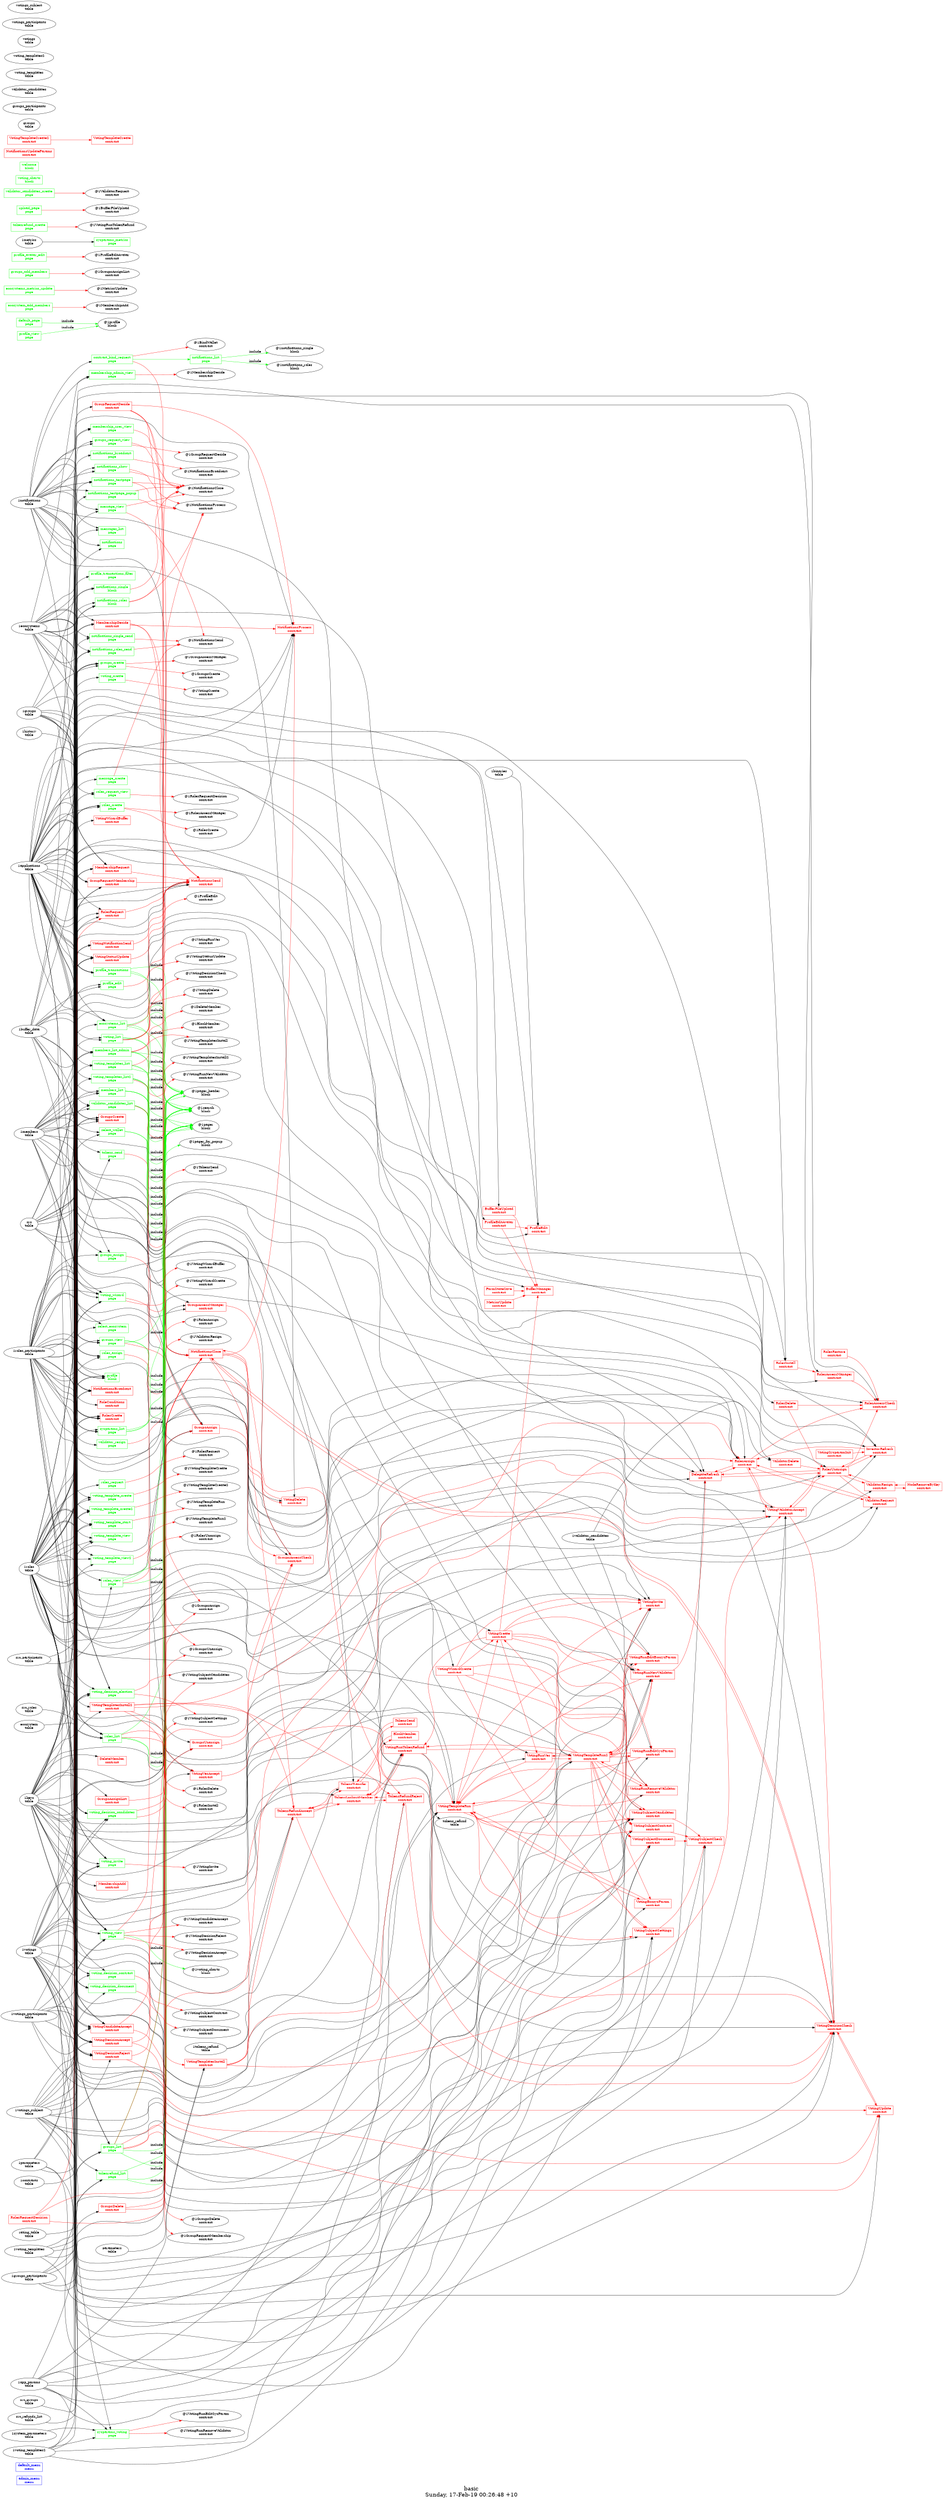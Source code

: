 digraph G {
fontsize="24";
label="basic\nSunday, 17-Feb-19 00:26:48 +10";
nojustify=true;
ordering=out;
rankdir=LR;
size="30";
"admin_menu\nmenu" [color=blue, fontcolor=blue, group=menus, shape=record];
"default_menu\nmenu" [color=blue, fontcolor=blue, group=menus, shape=record];
"contract_bind_request\npage" -> "NotificationsClose\ncontract"  [ color=red ]
"contract_bind_request\npage" -> "@1BindWallet\ncontract"  [ color=red ]
"1notifications\ntable" -> "contract_bind_request\npage"
"contract_bind_request\npage" -> "notifications_list\npage"  [ color=green ]
"contract_bind_request\npage" [color=green, fontcolor=green, group=pages, shape=record];
"default_page\npage" -> "@1profile\nblock"  [ color=green, label=include ]
"default_page\npage" [color=green, fontcolor=green, group=pages, shape=record];
"ecosystem_add_members\npage" -> "@1MembershipAdd\ncontract"  [ color=red ]
"ecosystem_add_members\npage" [color=green, fontcolor=green, group=pages, shape=record];
"ecosystems_list\npage" -> "@1VotingRunVes\ncontract"  [ color=red ]
"1buffer_data\ntable" -> "ecosystems_list\npage"
"1applications\ntable" -> "ecosystems_list\npage"
"src\ntable" -> "ecosystems_list\npage"
"ecosystems_list\npage" -> "@1pager_header\nblock"  [ color=green, label=include ]
"ecosystems_list\npage" -> "@1search\nblock"  [ color=green, label=include ]
"ecosystems_list\npage" -> "@1pager\nblock"  [ color=green, label=include ]
"ecosystems_list\npage" [color=green, fontcolor=green, group=pages, shape=record];
"ecosystems_metrics_update\npage" -> "@1MetricsUpdate\ncontract"  [ color=red ]
"ecosystems_metrics_update\npage" [color=green, fontcolor=green, group=pages, shape=record];
"groups_add_members\npage" -> "@1GroupsAssignList\ncontract"  [ color=red ]
"groups_add_members\npage" [color=green, fontcolor=green, group=pages, shape=record];
"groups_assign\npage" -> "@1GroupsAssign\ncontract"  [ color=red ]
"1applications\ntable" -> "groups_assign\npage"
"1groups\ntable" -> "groups_assign\npage"
"1roles_participants\ntable" -> "groups_assign\npage"
"groups_assign\npage" [color=green, fontcolor=green, group=pages, shape=record];
"groups_create\npage" -> "@1GroupAccessManager\ncontract"  [ color=red ]
"groups_create\npage" -> "@1GroupsCreate\ncontract"  [ color=red ]
"1applications\ntable" -> "groups_create\npage"
"1roles\ntable" -> "groups_create\npage"
"1buffer_data\ntable" -> "groups_create\npage"
"1groups\ntable" -> "groups_create\npage"
"groups_create\npage" [color=green, fontcolor=green, group=pages, shape=record];
"groups_list\npage" -> "@1GroupsDelete\ncontract"  [ color=red ]
"groups_list\npage" -> "@1GroupsAssign\ncontract"  [ color=red ]
"groups_list\npage" -> "@1GroupsUnassign\ncontract"  [ color=red ]
"groups_list\npage" -> "@1GroupRequestMembership\ncontract"  [ color=red ]
"1applications\ntable" -> "groups_list\npage"
"src_groups\ntable" -> "groups_list\npage"
"1roles\ntable" -> "groups_list\npage"
"1groups_participants\ntable" -> "groups_list\npage"
"groups_list\npage" -> "@1pager_header\nblock"  [ color=green, label=include ]
"groups_list\npage" -> "@1search\nblock"  [ color=green, label=include ]
"groups_list\npage" -> "@1pager\nblock"  [ color=green, label=include ]
"groups_list\npage" [color=green, fontcolor=green, group=pages, shape=record];
"groups_request_view\npage" -> "@1NotificationsClose\ncontract"  [ color=red ]
"groups_request_view\npage" -> "@1GroupRequestDecide\ncontract"  [ color=red ]
"1notifications\ntable" -> "groups_request_view\npage"
"1groups\ntable" -> "groups_request_view\npage"
"groups_request_view\npage" [color=green, fontcolor=green, group=pages, shape=record];
"groups_view\npage" -> "@1GroupsUnassign\ncontract"  [ color=red ]
"1groups\ntable" -> "groups_view\npage"
"1roles_participants\ntable" -> "groups_view\npage"
"src_participants\ntable" -> "groups_view\npage"
"groups_view\npage" -> "@1pager_header\nblock"  [ color=green, label=include ]
"groups_view\npage" -> "@1search\nblock"  [ color=green, label=include ]
"groups_view\npage" -> "@1pager\nblock"  [ color=green, label=include ]
"groups_view\npage" [color=green, fontcolor=green, group=pages, shape=record];
"1ecosystems\ntable" -> "members_list\npage"
"src\ntable" -> "members_list\npage"
"1members\ntable" -> "members_list\npage"
"members_list\npage" -> "@1pager_header\nblock"  [ color=green, label=include ]
"members_list\npage" -> "@1search\nblock"  [ color=green, label=include ]
"members_list\npage" -> "@1pager\nblock"  [ color=green, label=include ]
"members_list\npage" [color=green, fontcolor=green, group=pages, shape=record];
"members_list_admin\npage" -> "@1DeleteMember\ncontract"  [ color=red ]
"members_list_admin\npage" -> "@1BlockMember\ncontract"  [ color=red ]
"1ecosystems\ntable" -> "members_list_admin\npage"
"src\ntable" -> "members_list_admin\npage"
"1members\ntable" -> "members_list_admin\npage"
"members_list_admin\npage" -> "@1pager_header\nblock"  [ color=green, label=include ]
"members_list_admin\npage" -> "@1search\nblock"  [ color=green, label=include ]
"members_list_admin\npage" -> "@1pager\nblock"  [ color=green, label=include ]
"members_list_admin\npage" [color=green, fontcolor=green, group=pages, shape=record];
"membership_admin_view\npage" -> "@1MembershipDecide\ncontract"  [ color=red ]
"1notifications\ntable" -> "membership_admin_view\npage"
"1ecosystems\ntable" -> "membership_admin_view\npage"
"membership_admin_view\npage" [color=green, fontcolor=green, group=pages, shape=record];
"membership_user_view\npage" -> "@1NotificationsClose\ncontract"  [ color=red ]
"1notifications\ntable" -> "membership_user_view\npage"
"1ecosystems\ntable" -> "membership_user_view\npage"
"membership_user_view\npage" [color=green, fontcolor=green, group=pages, shape=record];
"message_create\npage" -> "@1NotificationsSend\ncontract"  [ color=red ]
"1roles\ntable" -> "message_create\npage"
"message_create\npage" [color=green, fontcolor=green, group=pages, shape=record];
"message_view\npage" -> "@1NotificationsClose\ncontract"  [ color=red ]
"message_view\npage" -> "@1NotificationsSend\ncontract"  [ color=red ]
"1notifications\ntable" -> "message_view\npage"
"1members\ntable" -> "message_view\npage"
"message_view\npage" [color=green, fontcolor=green, group=pages, shape=record];
"1notifications\ntable" -> "messages_list\npage"
"1members\ntable" -> "messages_list\npage"
"messages_list\npage" [color=green, fontcolor=green, group=pages, shape=record];
"1notifications\ntable" -> "notifications\npage"
"1roles\ntable" -> "notifications\npage"
"notifications\npage" [color=green, fontcolor=green, group=pages, shape=record];
"notifications_broadcast\npage" -> "@1NotificationsBroadcast\ncontract"  [ color=red ]
"1ecosystems\ntable" -> "notifications_broadcast\npage"
"notifications_broadcast\npage" [color=green, fontcolor=green, group=pages, shape=record];
"notifications_list\npage" -> "@1notifications_single\nblock"  [ color=green, label=include ]
"notifications_list\npage" -> "@1notifications_roles\nblock"  [ color=green, label=include ]
"notifications_list\npage" [color=green, fontcolor=green, group=pages, shape=record];
"notifications_roles_send\npage" -> "@1NotificationsSend\ncontract"  [ color=red ]
"1applications\ntable" -> "notifications_roles_send\npage"
"1ecosystems\ntable" -> "notifications_roles_send\npage"
"1roles\ntable" -> "notifications_roles_send\npage"
"notifications_roles_send\npage" [color=green, fontcolor=green, group=pages, shape=record];
"notifications_show\npage" -> "@1NotificationsClose\ncontract"  [ color=red ]
"notifications_show\npage" -> "@1NotificationsProcess\ncontract"  [ color=red ]
"1applications\ntable" -> "notifications_show\npage"
"1notifications\ntable" -> "notifications_show\npage"
"notifications_show\npage" [color=green, fontcolor=green, group=pages, shape=record];
"notifications_single_send\npage" -> "@1NotificationsSend\ncontract"  [ color=red ]
"1applications\ntable" -> "notifications_single_send\npage"
"1ecosystems\ntable" -> "notifications_single_send\npage"
"notifications_single_send\npage" [color=green, fontcolor=green, group=pages, shape=record];
"notifications_testpage\npage" -> "@1NotificationsClose\ncontract"  [ color=red ]
"notifications_testpage\npage" -> "@1NotificationsProcess\ncontract"  [ color=red ]
"1applications\ntable" -> "notifications_testpage\npage"
"1notifications\ntable" -> "notifications_testpage\npage"
"notifications_testpage\npage" [color=green, fontcolor=green, group=pages, shape=record];
"notifications_testpage_popup\npage" -> "@1NotificationsClose\ncontract"  [ color=red ]
"notifications_testpage_popup\npage" -> "@1NotificationsProcess\ncontract"  [ color=red ]
"1applications\ntable" -> "notifications_testpage_popup\npage"
"1notifications\ntable" -> "notifications_testpage_popup\npage"
"notifications_testpage_popup\npage" [color=green, fontcolor=green, group=pages, shape=record];
"profile_avatar_edit\npage" -> "@1ProfileEditAvatar\ncontract"  [ color=red ]
"profile_avatar_edit\npage" [color=green, fontcolor=green, group=pages, shape=record];
"profile_edit\npage" -> "@1ProfileEdit\ncontract"  [ color=red ]
"1members\ntable" -> "profile_edit\npage"
"1buffer_data\ntable" -> "profile_edit\npage"
"profile_edit\npage" [color=green, fontcolor=green, group=pages, shape=record];
"1ecosystems\ntable" -> "profile_transactions\npage"
"1applications\ntable" -> "profile_transactions\npage"
"1history\ntable" -> "profile_transactions\npage"
"profile_transactions\npage" -> "@1pager_header\nblock"  [ color=green, label=include ]
"profile_transactions\npage" -> "@1search\nblock"  [ color=green, label=include ]
"profile_transactions\npage" -> "@1pager\nblock"  [ color=green, label=include ]
"profile_transactions\npage" [color=green, fontcolor=green, group=pages, shape=record];
"1ecosystems\ntable" -> "profile_transactions_filter\npage"
"profile_transactions_filter\npage" [color=green, fontcolor=green, group=pages, shape=record];
"profile_view\npage" -> "@1profile\nblock"  [ color=green, label=include ]
"profile_view\npage" [color=green, fontcolor=green, group=pages, shape=record];
"roles_assign\npage" -> "@1RolesAssign\ncontract"  [ color=red ]
"1applications\ntable" -> "roles_assign\npage"
"1roles\ntable" -> "roles_assign\npage"
"1roles_participants\ntable" -> "roles_assign\npage"
"roles_assign\npage" [color=green, fontcolor=green, group=pages, shape=record];
"roles_create\npage" -> "@1RolesAccessManager\ncontract"  [ color=red ]
"roles_create\npage" -> "@1RolesCreate\ncontract"  [ color=red ]
"1applications\ntable" -> "roles_create\npage"
"1roles\ntable" -> "roles_create\npage"
"1buffer_data\ntable" -> "roles_create\npage"
"roles_create\npage" [color=green, fontcolor=green, group=pages, shape=record];
"roles_list\npage" -> "@1RolesDelete\ncontract"  [ color=red ]
"roles_list\npage" -> "@1RolesInstall\ncontract"  [ color=red ]
"ecosystem\ntable" -> "roles_list\npage"
"src_roles\ntable" -> "roles_list\npage"
"1applications\ntable" -> "roles_list\npage"
"1roles\ntable" -> "roles_list\npage"
"roles_list\npage" -> "@1pager_header\nblock"  [ color=green, label=include ]
"roles_list\npage" -> "@1search\nblock"  [ color=green, label=include ]
"roles_list\npage" -> "@1pager\nblock"  [ color=green, label=include ]
"roles_list\npage" [color=green, fontcolor=green, group=pages, shape=record];
"roles_request\npage" -> "@1RolesRequest\ncontract"  [ color=red ]
"1roles\ntable" -> "roles_request\npage"
"roles_request\npage" [color=green, fontcolor=green, group=pages, shape=record];
"roles_request_view\npage" -> "@1RolesRequestDecision\ncontract"  [ color=red ]
"1notifications\ntable" -> "roles_request_view\npage"
"1roles\ntable" -> "roles_request_view\npage"
"roles_request_view\npage" [color=green, fontcolor=green, group=pages, shape=record];
"roles_view\npage" -> "@1RolesUnassign\ncontract"  [ color=red ]
"1roles\ntable" -> "roles_view\npage"
"src_participants\ntable" -> "roles_view\npage"
"roles_view\npage" -> "@1pager_header\nblock"  [ color=green, label=include ]
"roles_view\npage" -> "@1search\nblock"  [ color=green, label=include ]
"roles_view\npage" -> "@1pager\nblock"  [ color=green, label=include ]
"roles_view\npage" [color=green, fontcolor=green, group=pages, shape=record];
"1ecosystems\ntable" -> "select_ecosystem\npage"
"1parameters\ntable" -> "select_ecosystem\npage"
"select_ecosystem\npage" [color=green, fontcolor=green, group=pages, shape=record];
"src\ntable" -> "select_wallet\npage"
"1members\ntable" -> "select_wallet\npage"
"select_wallet\npage" -> "@1pager_header\nblock"  [ color=green, label=include ]
"select_wallet\npage" -> "@1pager_for_popup\nblock"  [ color=green, label=include ]
"select_wallet\npage" [color=green, fontcolor=green, group=pages, shape=record];
"1roles_participants\ntable" -> "sysparams_list\npage"
"src\ntable" -> "sysparams_list\npage"
"1contracts\ntable" -> "sysparams_list\npage"
"sysparams_list\npage" -> "@1pager_header\nblock"  [ color=green, label=include ]
"sysparams_list\npage" -> "@1search\nblock"  [ color=green, label=include ]
"sysparams_list\npage" -> "@1pager\nblock"  [ color=green, label=include ]
"sysparams_list\npage" [color=green, fontcolor=green, group=pages, shape=record];
"1metrics\ntable" -> "sysparams_metrics\npage"
"sysparams_metrics\npage" [color=green, fontcolor=green, group=pages, shape=record];
"sysparams_voting\npage" -> "@1VotingRunEditSysParam\ncontract"  [ color=red ]
"sysparams_voting\npage" -> "@1VotingRunRemoveValidator\ncontract"  [ color=red ]
"1applications\ntable" -> "sysparams_voting\npage"
"1app_params\ntable" -> "sysparams_voting\npage"
"1voting_templates2\ntable" -> "sysparams_voting\npage"
"1system_parameters\ntable" -> "sysparams_voting\npage"
"sysparams_voting\npage" [color=green, fontcolor=green, group=pages, shape=record];
"tokenrefund_create\npage" -> "@1VotingRunTokenRefund\ncontract"  [ color=red ]
"tokenrefund_create\npage" [color=green, fontcolor=green, group=pages, shape=record];
"1applications\ntable" -> "tokenrefund_list\npage"
"1voting_templates2\ntable" -> "tokenrefund_list\npage"
"src_refunds_list\ntable" -> "tokenrefund_list\npage"
"tokenrefund_list\npage" -> "@1pager_header\nblock"  [ color=green, label=include ]
"tokenrefund_list\npage" -> "@1search\nblock"  [ color=green, label=include ]
"tokenrefund_list\npage" -> "@1pager\nblock"  [ color=green, label=include ]
"tokenrefund_list\npage" [color=green, fontcolor=green, group=pages, shape=record];
"tokens_send\npage" -> "@1TokensSend\ncontract"  [ color=red ]
"1keys\ntable" -> "tokens_send\npage"
"1ecosystems\ntable" -> "tokens_send\npage"
"tokens_send\npage" [color=green, fontcolor=green, group=pages, shape=record];
"upload_page\npage" -> "@1BufferFileUpload\ncontract"  [ color=red ]
"upload_page\npage" [color=green, fontcolor=green, group=pages, shape=record];
"validator_candidates_create\npage" -> "@1ValidatorRequest\ncontract"  [ color=red ]
"validator_candidates_create\npage" [color=green, fontcolor=green, group=pages, shape=record];
"validator_candidates_list\npage" -> "@1VotingRunNewValidator\ncontract"  [ color=red ]
"1applications\ntable" -> "validator_candidates_list\npage"
"src\ntable" -> "validator_candidates_list\npage"
"1members\ntable" -> "validator_candidates_list\npage"
"validator_candidates_list\npage" -> "@1pager_header\nblock"  [ color=green, label=include ]
"validator_candidates_list\npage" -> "@1search\nblock"  [ color=green, label=include ]
"validator_candidates_list\npage" -> "@1pager\nblock"  [ color=green, label=include ]
"validator_candidates_list\npage" [color=green, fontcolor=green, group=pages, shape=record];
"validator_resign\npage" -> "@1ValidatorResign\ncontract"  [ color=red ]
"1roles_participants\ntable" -> "validator_resign\npage"
"validator_resign\npage" [color=green, fontcolor=green, group=pages, shape=record];
"voting_create\npage" -> "@1VotingCreate\ncontract"  [ color=red ]
"1applications\ntable" -> "voting_create\npage"
"voting_create\npage" [color=green, fontcolor=green, group=pages, shape=record];
"voting_decision_candidates\npage" -> "@1VotingSubjectCandidates\ncontract"  [ color=red ]
"voting_decision_candidates\npage" -> "@1VotingSubjectSettings\ncontract"  [ color=red ]
"1buffer_data\ntable" -> "voting_decision_candidates\npage"
"1votings\ntable" -> "voting_decision_candidates\npage"
"1votings_subject\ntable" -> "voting_decision_candidates\npage"
"1roles\ntable" -> "voting_decision_candidates\npage"
"voting_decision_candidates\npage" [color=green, fontcolor=green, group=pages, shape=record];
"voting_decision_contract\npage" -> "@1VotingSubjectContract\ncontract"  [ color=red ]
"1buffer_data\ntable" -> "voting_decision_contract\npage"
"1votings\ntable" -> "voting_decision_contract\npage"
"1votings_subject\ntable" -> "voting_decision_contract\npage"
"voting_decision_contract\npage" [color=green, fontcolor=green, group=pages, shape=record];
"voting_decision_document\npage" -> "@1VotingSubjectDocument\ncontract"  [ color=red ]
"1buffer_data\ntable" -> "voting_decision_document\npage"
"1votings\ntable" -> "voting_decision_document\npage"
"1votings_subject\ntable" -> "voting_decision_document\npage"
"voting_decision_document\npage" [color=green, fontcolor=green, group=pages, shape=record];
"voting_decision_election\npage" -> "@1VotingSubjectCandidates\ncontract"  [ color=red ]
"voting_decision_election\npage" -> "@1VotingSubjectSettings\ncontract"  [ color=red ]
"1buffer_data\ntable" -> "voting_decision_election\npage"
"1votings\ntable" -> "voting_decision_election\npage"
"1votings_subject\ntable" -> "voting_decision_election\npage"
"1keys\ntable" -> "voting_decision_election\npage"
"1members\ntable" -> "voting_decision_election\npage"
"1roles\ntable" -> "voting_decision_election\npage"
"voting_decision_election\npage" [color=green, fontcolor=green, group=pages, shape=record];
"voting_invite\npage" -> "@1VotingInvite\ncontract"  [ color=red ]
"1votings\ntable" -> "voting_invite\npage"
"1votings_participants\ntable" -> "voting_invite\npage"
"1roles\ntable" -> "voting_invite\npage"
"1keys\ntable" -> "voting_invite\npage"
"1members\ntable" -> "voting_invite\npage"
"voting_invite\npage" [color=green, fontcolor=green, group=pages, shape=record];
"voting_list\npage" -> "@1VotingStatusUpdate\ncontract"  [ color=red ]
"voting_list\npage" -> "@1VotingDecisionCheck\ncontract"  [ color=red ]
"voting_list\npage" -> "@1VotingDelete\ncontract"  [ color=red ]
"1applications\ntable" -> "voting_list\npage"
"src\ntable" -> "voting_list\npage"
"voting_list\npage" -> "@1pager_header\nblock"  [ color=green, label=include ]
"voting_list\npage" -> "@1search\nblock"  [ color=green, label=include ]
"voting_list\npage" -> "@1pager\nblock"  [ color=green, label=include ]
"voting_list\npage" [color=green, fontcolor=green, group=pages, shape=record];
"voting_template_create\npage" -> "@1VotingTemplateCreate\ncontract"  [ color=red ]
"1applications\ntable" -> "voting_template_create\npage"
"1voting_templates\ntable" -> "voting_template_create\npage"
"1roles\ntable" -> "voting_template_create\npage"
"voting_template_create\npage" [color=green, fontcolor=green, group=pages, shape=record];
"voting_template_create2\npage" -> "@1VotingTemplateCreate2\ncontract"  [ color=red ]
"1applications\ntable" -> "voting_template_create2\npage"
"1voting_templates\ntable" -> "voting_template_create2\npage"
"1roles\ntable" -> "voting_template_create2\npage"
"voting_template_create2\npage" [color=green, fontcolor=green, group=pages, shape=record];
"voting_template_start\npage" -> "@1VotingTemplateRun\ncontract"  [ color=red ]
"1applications\ntable" -> "voting_template_start\npage"
"1voting_templates\ntable" -> "voting_template_start\npage"
"1roles\ntable" -> "voting_template_start\npage"
"voting_template_start\npage" [color=green, fontcolor=green, group=pages, shape=record];
"1applications\ntable" -> "voting_template_view\npage"
"1voting_templates\ntable" -> "voting_template_view\npage"
"1roles\ntable" -> "voting_template_view\npage"
"voting_template_view\npage" [color=green, fontcolor=green, group=pages, shape=record];
"voting_template_view2\npage" -> "@1VotingTemplateRun2\ncontract"  [ color=red ]
"1applications\ntable" -> "voting_template_view2\npage"
"1voting_templates2\ntable" -> "voting_template_view2\npage"
"1roles\ntable" -> "voting_template_view2\npage"
"voting_template_view2\npage" [color=green, fontcolor=green, group=pages, shape=record];
"voting_templates_list\npage" -> "@1VotingTemplatesInstall\ncontract"  [ color=red ]
"1applications\ntable" -> "voting_templates_list\npage"
"src\ntable" -> "voting_templates_list\npage"
"voting_templates_list\npage" -> "@1pager_header\nblock"  [ color=green, label=include ]
"voting_templates_list\npage" -> "@1search\nblock"  [ color=green, label=include ]
"voting_templates_list\npage" -> "@1pager\nblock"  [ color=green, label=include ]
"voting_templates_list\npage" [color=green, fontcolor=green, group=pages, shape=record];
"voting_templates_list2\npage" -> "@1VotingTemplatesInstall2\ncontract"  [ color=red ]
"1applications\ntable" -> "voting_templates_list2\npage"
"src\ntable" -> "voting_templates_list2\npage"
"voting_templates_list2\npage" -> "@1pager_header\nblock"  [ color=green, label=include ]
"voting_templates_list2\npage" -> "@1search\nblock"  [ color=green, label=include ]
"voting_templates_list2\npage" -> "@1pager\nblock"  [ color=green, label=include ]
"voting_templates_list2\npage" [color=green, fontcolor=green, group=pages, shape=record];
"voting_view\npage" -> "@1NotificationsProcess\ncontract"  [ color=red ]
"voting_view\npage" -> "@1VotingCandidateAccept\ncontract"  [ color=red ]
"voting_view\npage" -> "@1VotingDecisionReject\ncontract"  [ color=red ]
"voting_view\npage" -> "@1VotingDecisionAccept\ncontract"  [ color=red ]
"1applications\ntable" -> "voting_view\npage"
"1notifications\ntable" -> "voting_view\npage"
"1votings\ntable" -> "voting_view\npage"
"1votings_participants\ntable" -> "voting_view\npage"
"1roles\ntable" -> "voting_view\npage"
"1votings_subject\ntable" -> "voting_view\npage"
"voting_view\npage" -> "@1voting_charts\nblock"  [ color=green, label=include ]
"voting_view\npage" [color=green, fontcolor=green, group=pages, shape=record];
"voting_wizard\npage" -> "@1VotingWizardBuffer\ncontract"  [ color=red ]
"voting_wizard\npage" -> "@1VotingWizardCreate\ncontract"  [ color=red ]
"1applications\ntable" -> "voting_wizard\npage"
"1buffer_data\ntable" -> "voting_wizard\npage"
"1roles\ntable" -> "voting_wizard\npage"
"1members\ntable" -> "voting_wizard\npage"
"1keys\ntable" -> "voting_wizard\npage"
"1roles_participants\ntable" -> "voting_wizard\npage"
"voting_wizard\npage" [color=green, fontcolor=green, group=pages, shape=record];
"notifications_roles\nblock" -> "@1NotificationsProcess\ncontract"  [ color=red ]
"notifications_roles\nblock" -> "@1NotificationsClose\ncontract"  [ color=red ]
"1roles\ntable" -> "notifications_roles\nblock"
"1ecosystems\ntable" -> "notifications_roles\nblock"
"src\ntable" -> "notifications_roles\nblock"
"notifications_roles\nblock" [color=green, fontcolor=green, group=blocks, shape=record];
"notifications_single\nblock" -> "@1NotificationsClose\ncontract"  [ color=red ]
"1ecosystems\ntable" -> "notifications_single\nblock"
"src\ntable" -> "notifications_single\nblock"
"notifications_single\nblock" [color=green, fontcolor=green, group=blocks, shape=record];
"1members\ntable" -> "profile\nblock"
"1roles\ntable" -> "profile\nblock"
"1keys\ntable" -> "profile\nblock"
"1ecosystems\ntable" -> "profile\nblock"
"1roles_participants\ntable" -> "profile\nblock"
"profile\nblock" [color=green, fontcolor=green, group=blocks, shape=record];
"voting_charts\nblock" [color=green, fontcolor=green, group=blocks, shape=record];
"welcome\nblock" [color=green, fontcolor=green, group=blocks, shape=record];
"BlockMember\ncontract" -> "TokensLockoutMember\ncontract"  [ color=red ]
"BlockMember\ncontract" [color=red, fontcolor=red, group=contracts, shape=record];
"BufferFileUpload\ncontract" -> "BufferManager\ncontract"  [ color=red ]
"1applications\ntable" -> "BufferFileUpload\ncontract"
"BufferFileUpload\ncontract" [color=red, fontcolor=red, group=contracts, shape=record];
"1buffer_data\ntable" -> "BufferManager\ncontract"
"BufferManager\ncontract" [color=red, fontcolor=red, group=contracts, shape=record];
"DelegateRefresh\ncontract" -> "RolesAssign\ncontract"  [ color=red ]
"DelegateRefresh\ncontract" -> "RolesUnassign\ncontract"  [ color=red ]
"1roles\ntable" -> "DelegateRefresh\ncontract"
"1ecosystems\ntable" -> "DelegateRefresh\ncontract"
"1parameters\ntable" -> "DelegateRefresh\ncontract"
"1roles_participants\ntable" -> "DelegateRefresh\ncontract"
"1keys\ntable" -> "DelegateRefresh\ncontract"
"DelegateRefresh\ncontract" [color=red, fontcolor=red, group=contracts, shape=record];
"1keys\ntable" -> "DeleteMember\ncontract"
"DeleteMember\ncontract" [color=red, fontcolor=red, group=contracts, shape=record];
"FormStateSave\ncontract" -> "BufferManager\ncontract"  [ color=red ]
"FormStateSave\ncontract" [color=red, fontcolor=red, group=contracts, shape=record];
"GroupAccessManager\ncontract" -> "GroupsAccessCheck\ncontract"  [ color=red ]
"1groups\ntable" -> "GroupAccessManager\ncontract"
"1roles\ntable" -> "GroupAccessManager\ncontract"
"1buffer_data\ntable" -> "GroupAccessManager\ncontract"
"GroupAccessManager\ncontract" [color=red, fontcolor=red, group=contracts, shape=record];
"GroupRequestDecide\ncontract" -> "GroupsAssign\ncontract"  [ color=red ]
"GroupRequestDecide\ncontract" -> "NotificationsClose\ncontract"  [ color=red ]
"GroupRequestDecide\ncontract" -> "NotificationsProcess\ncontract"  [ color=red ]
"GroupRequestDecide\ncontract" -> "NotificationsSend\ncontract"  [ color=red ]
"1notifications\ntable" -> "GroupRequestDecide\ncontract"
"GroupRequestDecide\ncontract" [color=red, fontcolor=red, group=contracts, shape=record];
"GroupRequestMembership\ncontract" -> "NotificationsSend\ncontract"  [ color=red ]
"1groups\ntable" -> "GroupRequestMembership\ncontract"
"1keys\ntable" -> "GroupRequestMembership\ncontract"
"1groups_participants\ntable" -> "GroupRequestMembership\ncontract"
"1notifications\ntable" -> "GroupRequestMembership\ncontract"
"GroupRequestMembership\ncontract" [color=red, fontcolor=red, group=contracts, shape=record];
"1groups\ntable" -> "GroupsAccessCheck\ncontract"
"1roles_participants\ntable" -> "GroupsAccessCheck\ncontract"
"GroupsAccessCheck\ncontract" [color=red, fontcolor=red, group=contracts, shape=record];
"GroupsAssign\ncontract" -> "GroupsAccessCheck\ncontract"  [ color=red ]
"1members\ntable" -> "GroupsAssign\ncontract"
"1keys\ntable" -> "GroupsAssign\ncontract"
"1groups\ntable" -> "GroupsAssign\ncontract"
"1groups_participants\ntable" -> "GroupsAssign\ncontract"
"GroupsAssign\ncontract" [color=red, fontcolor=red, group=contracts, shape=record];
"GroupsAssignList\ncontract" -> "GroupsAssign\ncontract"  [ color=red ]
"1keys\ntable" -> "GroupsAssignList\ncontract"
"GroupsAssignList\ncontract" [color=red, fontcolor=red, group=contracts, shape=record];
"1members\ntable" -> "GroupsCreate\ncontract"
"1keys\ntable" -> "GroupsCreate\ncontract"
"1roles_participants\ntable" -> "GroupsCreate\ncontract"
"1groups\ntable" -> "GroupsCreate\ncontract"
"1buffer_data\ntable" -> "GroupsCreate\ncontract"
"GroupsCreate\ncontract" [color=red, fontcolor=red, group=contracts, shape=record];
"GroupsDelete\ncontract" -> "GroupsAccessCheck\ncontract"  [ color=red ]
"GroupsDelete\ncontract" -> "GroupsUnassign\ncontract"  [ color=red ]
"1groups_participants\ntable" -> "GroupsDelete\ncontract"
"GroupsDelete\ncontract" [color=red, fontcolor=red, group=contracts, shape=record];
"GroupsUnassign\ncontract" -> "GroupsAccessCheck\ncontract"  [ color=red ]
"1groups_participants\ntable" -> "GroupsUnassign\ncontract"
"1groups\ntable" -> "GroupsUnassign\ncontract"
"GroupsUnassign\ncontract" [color=red, fontcolor=red, group=contracts, shape=record];
"InvestorRefresh\ncontract" -> "RolesAssign\ncontract"  [ color=red ]
"InvestorRefresh\ncontract" -> "RolesUnassign\ncontract"  [ color=red ]
"1applications\ntable" -> "InvestorRefresh\ncontract"
"1roles\ntable" -> "InvestorRefresh\ncontract"
"1keys\ntable" -> "InvestorRefresh\ncontract"
"1roles_participants\ntable" -> "InvestorRefresh\ncontract"
"InvestorRefresh\ncontract" [color=red, fontcolor=red, group=contracts, shape=record];
"1keys\ntable" -> "MembershipAdd\ncontract"
"MembershipAdd\ncontract" [color=red, fontcolor=red, group=contracts, shape=record];
"MembershipDecide\ncontract" -> "NotificationsClose\ncontract"  [ color=red ]
"MembershipDecide\ncontract" -> "NotificationsProcess\ncontract"  [ color=red ]
"MembershipDecide\ncontract" -> "NotificationsSend\ncontract"  [ color=red ]
"1notifications\ntable" -> "MembershipDecide\ncontract"
"1keys\ntable" -> "MembershipDecide\ncontract"
"1ecosystems\ntable" -> "MembershipDecide\ncontract"
"MembershipDecide\ncontract" [color=red, fontcolor=red, group=contracts, shape=record];
"MembershipRequest\ncontract" -> "NotificationsSend\ncontract"  [ color=red ]
"1ecosystems\ntable" -> "MembershipRequest\ncontract"
"1keys\ntable" -> "MembershipRequest\ncontract"
"1parameters\ntable" -> "MembershipRequest\ncontract"
"1notifications\ntable" -> "MembershipRequest\ncontract"
"MembershipRequest\ncontract" [color=red, fontcolor=red, group=contracts, shape=record];
"MetricsUpdate\ncontract" -> "BufferManager\ncontract"  [ color=red ]
"MetricsUpdate\ncontract" [color=red, fontcolor=red, group=contracts, shape=record];
"NodeRemoveByKey\ncontract" -> "ValidatorResign\ncontract"  [ color=red ]
"NodeRemoveByKey\ncontract" [color=red, fontcolor=red, group=contracts, shape=record];
"1members\ntable" -> "NotificationsBroadcast\ncontract"
"1keys\ntable" -> "NotificationsBroadcast\ncontract"
"1ecosystems\ntable" -> "NotificationsBroadcast\ncontract"
"1parameters\ntable" -> "NotificationsBroadcast\ncontract"
"1roles_participants\ntable" -> "NotificationsBroadcast\ncontract"
"NotificationsBroadcast\ncontract" [color=red, fontcolor=red, group=contracts, shape=record];
"NotificationsClose\ncontract" -> "NotificationsProcess\ncontract"  [ color=red ]
"NotificationsClose\ncontract" -> "TokensRefundAccept\ncontract"  [ color=red ]
"NotificationsClose\ncontract" -> "TokensRefundReject\ncontract"  [ color=red ]
"NotificationsClose\ncontract" -> "VotingDecisionCheck\ncontract"  [ color=red ]
"NotificationsClose\ncontract" -> "VotingDelete\ncontract"  [ color=red ]
"1notifications\ntable" -> "NotificationsClose\ncontract"
"NotificationsClose\ncontract" [color=red, fontcolor=red, group=contracts, shape=record];
"1members\ntable" -> "NotificationsProcess\ncontract"
"1keys\ntable" -> "NotificationsProcess\ncontract"
"1notifications\ntable" -> "NotificationsProcess\ncontract"
"1roles_participants\ntable" -> "NotificationsProcess\ncontract"
"NotificationsProcess\ncontract" [color=red, fontcolor=red, group=contracts, shape=record];
"1members\ntable" -> "NotificationsSend\ncontract"
"1keys\ntable" -> "NotificationsSend\ncontract"
"1roles\ntable" -> "NotificationsSend\ncontract"
"1roles_participants\ntable" -> "NotificationsSend\ncontract"
"NotificationsSend\ncontract" [color=red, fontcolor=red, group=contracts, shape=record];
"NotificationsUpdateParams\ncontract" [color=red, fontcolor=red, group=contracts, shape=record];
"1members\ntable" -> "ProfileEdit\ncontract"
"1applications\ntable" -> "ProfileEdit\ncontract"
"1binaries\ntable" -> "ProfileEdit\ncontract"
"ProfileEdit\ncontract" [color=red, fontcolor=red, group=contracts, shape=record];
"ProfileEditAvatar\ncontract" -> "BufferManager\ncontract"  [ color=red ]
"ProfileEditAvatar\ncontract" -> "ProfileEdit\ncontract"  [ color=red ]
"1applications\ntable" -> "ProfileEditAvatar\ncontract"
"ProfileEditAvatar\ncontract" [color=red, fontcolor=red, group=contracts, shape=record];
"1roles_participants\ntable" -> "RoleConditions\ncontract"
"RoleConditions\ncontract" [color=red, fontcolor=red, group=contracts, shape=record];
"1roles\ntable" -> "RolesAccessCheck\ncontract"
"1roles_participants\ntable" -> "RolesAccessCheck\ncontract"
"RolesAccessCheck\ncontract" [color=red, fontcolor=red, group=contracts, shape=record];
"RolesAccessManager\ncontract" -> "RolesAccessCheck\ncontract"  [ color=red ]
"1roles\ntable" -> "RolesAccessManager\ncontract"
"1buffer_data\ntable" -> "RolesAccessManager\ncontract"
"RolesAccessManager\ncontract" [color=red, fontcolor=red, group=contracts, shape=record];
"RolesAssign\ncontract" -> "DelegateRefresh\ncontract"  [ color=red ]
"RolesAssign\ncontract" -> "RolesAccessCheck\ncontract"  [ color=red ]
"RolesAssign\ncontract" -> "ValidatorRequest\ncontract"  [ color=red ]
"RolesAssign\ncontract" -> "VotingValidatorAccept\ncontract"  [ color=red ]
"1members\ntable" -> "RolesAssign\ncontract"
"1keys\ntable" -> "RolesAssign\ncontract"
"1roles\ntable" -> "RolesAssign\ncontract"
"1roles_participants\ntable" -> "RolesAssign\ncontract"
"RolesAssign\ncontract" [color=red, fontcolor=red, group=contracts, shape=record];
"1members\ntable" -> "RolesCreate\ncontract"
"1keys\ntable" -> "RolesCreate\ncontract"
"1roles_participants\ntable" -> "RolesCreate\ncontract"
"1roles\ntable" -> "RolesCreate\ncontract"
"1buffer_data\ntable" -> "RolesCreate\ncontract"
"RolesCreate\ncontract" [color=red, fontcolor=red, group=contracts, shape=record];
"RolesDelete\ncontract" -> "RolesAccessCheck\ncontract"  [ color=red ]
"RolesDelete\ncontract" -> "RolesUnassign\ncontract"  [ color=red ]
"1roles_participants\ntable" -> "RolesDelete\ncontract"
"RolesDelete\ncontract" [color=red, fontcolor=red, group=contracts, shape=record];
"RolesInstall\ncontract" -> "RolesAccessManager\ncontract"  [ color=red ]
"1roles\ntable" -> "RolesInstall\ncontract"
"1roles_participants\ntable" -> "RolesInstall\ncontract"
"RolesInstall\ncontract" [color=red, fontcolor=red, group=contracts, shape=record];
"RolesRequest\ncontract" -> "NotificationsSend\ncontract"  [ color=red ]
"1roles\ntable" -> "RolesRequest\ncontract"
"1roles_participants\ntable" -> "RolesRequest\ncontract"
"1notifications\ntable" -> "RolesRequest\ncontract"
"RolesRequest\ncontract" [color=red, fontcolor=red, group=contracts, shape=record];
"RolesRequestDecision\ncontract" -> "NotificationsClose\ncontract"  [ color=red ]
"RolesRequestDecision\ncontract" -> "RolesAssign\ncontract"  [ color=red ]
"RolesRequestDecision\ncontract" -> "RolesRequest\ncontract"  [ color=red ]
"RolesRequestDecision\ncontract" [color=red, fontcolor=red, group=contracts, shape=record];
"RolesRestore\ncontract" -> "RolesAccessCheck\ncontract"  [ color=red ]
"RolesRestore\ncontract" [color=red, fontcolor=red, group=contracts, shape=record];
"RolesUnassign\ncontract" -> "DelegateRefresh\ncontract"  [ color=red ]
"RolesUnassign\ncontract" -> "InvestorRefresh\ncontract"  [ color=red ]
"RolesUnassign\ncontract" -> "RolesAccessCheck\ncontract"  [ color=red ]
"RolesUnassign\ncontract" -> "ValidatorRequest\ncontract"  [ color=red ]
"RolesUnassign\ncontract" -> "ValidatorResign\ncontract"  [ color=red ]
"RolesUnassign\ncontract" -> "VotingValidatorAccept\ncontract"  [ color=red ]
"1roles_participants\ntable" -> "RolesUnassign\ncontract"
"1roles\ntable" -> "RolesUnassign\ncontract"
"RolesUnassign\ncontract" [color=red, fontcolor=red, group=contracts, shape=record];
"TokensLockoutMember\ncontract" -> "BlockMember\ncontract"  [ color=red ]
"TokensLockoutMember\ncontract" -> "TokensRefundAccept\ncontract"  [ color=red ]
"TokensLockoutMember\ncontract" -> "TokensRefundReject\ncontract"  [ color=red ]
"TokensLockoutMember\ncontract" -> "VotingRunTokenRefund\ncontract"  [ color=red ]
"1keys\ntable" -> "TokensLockoutMember\ncontract"
"TokensLockoutMember\ncontract" [color=red, fontcolor=red, group=contracts, shape=record];
"TokensRefundAccept\ncontract" -> "TokensLockoutMember\ncontract"  [ color=red ]
"TokensRefundAccept\ncontract" -> "TokensTransfer\ncontract"  [ color=red ]
"TokensRefundAccept\ncontract" -> "VotingDecisionCheck\ncontract"  [ color=red ]
"1tokens_refund\ntable" -> "TokensRefundAccept\ncontract"
"1keys\ntable" -> "TokensRefundAccept\ncontract"
"TokensRefundAccept\ncontract" [color=red, fontcolor=red, group=contracts, shape=record];
"TokensRefundReject\ncontract" -> "TokensLockoutMember\ncontract"  [ color=red ]
"TokensRefundReject\ncontract" -> "VotingDecisionCheck\ncontract"  [ color=red ]
"1tokens_refund\ntable" -> "TokensRefundReject\ncontract"
"TokensRefundReject\ncontract" [color=red, fontcolor=red, group=contracts, shape=record];
"TokensSend\ncontract" -> "TokensTransfer\ncontract"  [ color=red ]
"TokensSend\ncontract" [color=red, fontcolor=red, group=contracts, shape=record];
"TokensTransfer\ncontract" -> "TokensRefundAccept\ncontract"  [ color=red ]
"TokensTransfer\ncontract" -> "TokensSend\ncontract"  [ color=red ]
"1ecosystems\ntable" -> "TokensTransfer\ncontract"
"1keys\ntable" -> "TokensTransfer\ncontract"
"TokensTransfer\ncontract" [color=red, fontcolor=red, group=contracts, shape=record];
"ValidatorDelete\ncontract" -> "RolesUnassign\ncontract"  [ color=red ]
"1validator_candidates\ntable" -> "ValidatorDelete\ncontract"
"1roles_participants\ntable" -> "ValidatorDelete\ncontract"
"ValidatorDelete\ncontract" [color=red, fontcolor=red, group=contracts, shape=record];
"ValidatorRequest\ncontract" -> "RolesAssign\ncontract"  [ color=red ]
"1keys\ntable" -> "ValidatorRequest\ncontract"
"1roles\ntable" -> "ValidatorRequest\ncontract"
"ValidatorRequest\ncontract" [color=red, fontcolor=red, group=contracts, shape=record];
"ValidatorResign\ncontract" -> "NodeRemoveByKey\ncontract"  [ color=red ]
"ValidatorResign\ncontract" -> "RolesUnassign\ncontract"  [ color=red ]
"1roles_participants\ntable" -> "ValidatorResign\ncontract"
"ValidatorResign\ncontract" [color=red, fontcolor=red, group=contracts, shape=record];
"VotingCandidateAccept\ncontract" -> "NotificationsClose\ncontract"  [ color=red ]
"VotingCandidateAccept\ncontract" -> "VotingUpdate\ncontract"  [ color=red ]
"1notifications\ntable" -> "VotingCandidateAccept\ncontract"
"1votings\ntable" -> "VotingCandidateAccept\ncontract"
"1votings_subject\ntable" -> "VotingCandidateAccept\ncontract"
"1votings_participants\ntable" -> "VotingCandidateAccept\ncontract"
"1roles_participants\ntable" -> "VotingCandidateAccept\ncontract"
"VotingCandidateAccept\ncontract" [color=red, fontcolor=red, group=contracts, shape=record];
"VotingCreate\ncontract" -> "BufferManager\ncontract"  [ color=red ]
"VotingCreate\ncontract" -> "VotingInvite\ncontract"  [ color=red ]
"VotingCreate\ncontract" -> "VotingRunEditEcosysParam\ncontract"  [ color=red ]
"VotingCreate\ncontract" -> "VotingRunEditSysParam\ncontract"  [ color=red ]
"VotingCreate\ncontract" -> "VotingRunNewValidator\ncontract"  [ color=red ]
"VotingCreate\ncontract" -> "VotingRunRemoveValidator\ncontract"  [ color=red ]
"VotingCreate\ncontract" -> "VotingRunTokenRefund\ncontract"  [ color=red ]
"VotingCreate\ncontract" -> "VotingRunVes\ncontract"  [ color=red ]
"1keys\ntable" -> "VotingCreate\ncontract"
"VotingCreate\ncontract" [color=red, fontcolor=red, group=contracts, shape=record];
"VotingDecisionAccept\ncontract" -> "NotificationsClose\ncontract"  [ color=red ]
"VotingDecisionAccept\ncontract" -> "VotingUpdate\ncontract"  [ color=red ]
"1notifications\ntable" -> "VotingDecisionAccept\ncontract"
"1votings\ntable" -> "VotingDecisionAccept\ncontract"
"1votings_subject\ntable" -> "VotingDecisionAccept\ncontract"
"1votings_participants\ntable" -> "VotingDecisionAccept\ncontract"
"1roles_participants\ntable" -> "VotingDecisionAccept\ncontract"
"VotingDecisionAccept\ncontract" [color=red, fontcolor=red, group=contracts, shape=record];
"VotingDecisionCheck\ncontract" -> "NotificationsClose\ncontract"  [ color=red ]
"VotingDecisionCheck\ncontract" -> "VotingUpdate\ncontract"  [ color=red ]
"1notifications\ntable" -> "VotingDecisionCheck\ncontract"
"1votings\ntable" -> "VotingDecisionCheck\ncontract"
"1votings_subject\ntable" -> "VotingDecisionCheck\ncontract"
"1roles\ntable" -> "VotingDecisionCheck\ncontract"
"1roles_participants\ntable" -> "VotingDecisionCheck\ncontract"
"VotingDecisionCheck\ncontract" [color=red, fontcolor=red, group=contracts, shape=record];
"VotingDecisionReject\ncontract" -> "NotificationsClose\ncontract"  [ color=red ]
"VotingDecisionReject\ncontract" -> "VotingUpdate\ncontract"  [ color=red ]
"1notifications\ntable" -> "VotingDecisionReject\ncontract"
"1votings\ntable" -> "VotingDecisionReject\ncontract"
"1votings_subject\ntable" -> "VotingDecisionReject\ncontract"
"1votings_participants\ntable" -> "VotingDecisionReject\ncontract"
"1roles_participants\ntable" -> "VotingDecisionReject\ncontract"
"VotingDecisionReject\ncontract" [color=red, fontcolor=red, group=contracts, shape=record];
"VotingDelete\ncontract" -> "NotificationsClose\ncontract"  [ color=red ]
"1votings\ntable" -> "VotingDelete\ncontract"
"1notifications\ntable" -> "VotingDelete\ncontract"
"VotingDelete\ncontract" [color=red, fontcolor=red, group=contracts, shape=record];
"VotingEcosysParam\ncontract" -> "VotingTemplateRun\ncontract"  [ color=red ]
"1parameters\ntable" -> "VotingEcosysParam\ncontract"
"VotingEcosysParam\ncontract" [color=red, fontcolor=red, group=contracts, shape=record];
"1votings\ntable" -> "VotingInvite\ncontract"
"1keys\ntable" -> "VotingInvite\ncontract"
"1votings_participants\ntable" -> "VotingInvite\ncontract"
"1roles_participants\ntable" -> "VotingInvite\ncontract"
"1roles\ntable" -> "VotingInvite\ncontract"
"VotingInvite\ncontract" [color=red, fontcolor=red, group=contracts, shape=record];
"VotingNotificationSend\ncontract" -> "NotificationsSend\ncontract"  [ color=red ]
"1votings\ntable" -> "VotingNotificationSend\ncontract"
"1votings_participants\ntable" -> "VotingNotificationSend\ncontract"
"VotingNotificationSend\ncontract" [color=red, fontcolor=red, group=contracts, shape=record];
"VotingRunEditEcosysParam\ncontract" -> "VotingTemplateRun\ncontract"  [ color=red ]
"VotingRunEditEcosysParam\ncontract" -> "VotingTemplateRun2\ncontract"  [ color=red ]
"1applications\ntable" -> "VotingRunEditEcosysParam\ncontract"
"1app_params\ntable" -> "VotingRunEditEcosysParam\ncontract"
"VotingRunEditEcosysParam\ncontract" [color=red, fontcolor=red, group=contracts, shape=record];
"VotingRunEditSysParam\ncontract" -> "VotingTemplateRun\ncontract"  [ color=red ]
"VotingRunEditSysParam\ncontract" -> "VotingTemplateRun2\ncontract"  [ color=red ]
"1applications\ntable" -> "VotingRunEditSysParam\ncontract"
"1app_params\ntable" -> "VotingRunEditSysParam\ncontract"
"VotingRunEditSysParam\ncontract" [color=red, fontcolor=red, group=contracts, shape=record];
"VotingRunNewValidator\ncontract" -> "DelegateRefresh\ncontract"  [ color=red ]
"VotingRunNewValidator\ncontract" -> "VotingTemplateRun\ncontract"  [ color=red ]
"VotingRunNewValidator\ncontract" -> "VotingTemplateRun2\ncontract"  [ color=red ]
"1keys\ntable" -> "VotingRunNewValidator\ncontract"
"1applications\ntable" -> "VotingRunNewValidator\ncontract"
"1app_params\ntable" -> "VotingRunNewValidator\ncontract"
"1validator_candidates\ntable" -> "VotingRunNewValidator\ncontract"
"VotingRunNewValidator\ncontract" [color=red, fontcolor=red, group=contracts, shape=record];
"VotingRunRemoveValidator\ncontract" -> "VotingTemplateRun\ncontract"  [ color=red ]
"VotingRunRemoveValidator\ncontract" -> "VotingTemplateRun2\ncontract"  [ color=red ]
"1applications\ntable" -> "VotingRunRemoveValidator\ncontract"
"1app_params\ntable" -> "VotingRunRemoveValidator\ncontract"
"VotingRunRemoveValidator\ncontract" [color=red, fontcolor=red, group=contracts, shape=record];
"VotingRunTokenRefund\ncontract" -> "TokensLockoutMember\ncontract"  [ color=red ]
"VotingRunTokenRefund\ncontract" -> "VotingTemplateRun\ncontract"  [ color=red ]
"VotingRunTokenRefund\ncontract" -> "VotingTemplateRun2\ncontract"  [ color=red ]
"VotingRunTokenRefund\ncontract" -> "tokens_refund\ntable"  [ color="" ]
"1keys\ntable" -> "VotingRunTokenRefund\ncontract"
"1applications\ntable" -> "VotingRunTokenRefund\ncontract"
"1app_params\ntable" -> "VotingRunTokenRefund\ncontract"
"VotingRunTokenRefund\ncontract" [color=red, fontcolor=red, group=contracts, shape=record];
"VotingRunVes\ncontract" -> "VotingTemplateRun\ncontract"  [ color=red ]
"VotingRunVes\ncontract" -> "VotingTemplateRun2\ncontract"  [ color=red ]
"1applications\ntable" -> "VotingRunVes\ncontract"
"1app_params\ntable" -> "VotingRunVes\ncontract"
"VotingRunVes\ncontract" [color=red, fontcolor=red, group=contracts, shape=record];
"VotingStatusUpdate\ncontract" -> "NotificationsSend\ncontract"  [ color=red ]
"1votings_participants\ntable" -> "VotingStatusUpdate\ncontract"
"rating_table\ntable" -> "VotingStatusUpdate\ncontract"
"1votings\ntable" -> "VotingStatusUpdate\ncontract"
"1applications\ntable" -> "VotingStatusUpdate\ncontract"
"VotingStatusUpdate\ncontract" [color=red, fontcolor=red, group=contracts, shape=record];
"VotingSubjectCandidates\ncontract" -> "VotingSubjectCheck\ncontract"  [ color=red ]
"1members\ntable" -> "VotingSubjectCandidates\ncontract"
"1keys\ntable" -> "VotingSubjectCandidates\ncontract"
"1votings\ntable" -> "VotingSubjectCandidates\ncontract"
"1votings_subject\ntable" -> "VotingSubjectCandidates\ncontract"
"VotingSubjectCandidates\ncontract" [color=red, fontcolor=red, group=contracts, shape=record];
"1votings\ntable" -> "VotingSubjectCheck\ncontract"
"1votings_subject\ntable" -> "VotingSubjectCheck\ncontract"
"VotingSubjectCheck\ncontract" [color=red, fontcolor=red, group=contracts, shape=record];
"VotingSubjectContract\ncontract" -> "VotingSubjectCheck\ncontract"  [ color=red ]
"1votings\ntable" -> "VotingSubjectContract\ncontract"
"1votings_subject\ntable" -> "VotingSubjectContract\ncontract"
"VotingSubjectContract\ncontract" [color=red, fontcolor=red, group=contracts, shape=record];
"VotingSubjectDocument\ncontract" -> "VotingSubjectCheck\ncontract"  [ color=red ]
"1votings\ntable" -> "VotingSubjectDocument\ncontract"
"1votings_subject\ntable" -> "VotingSubjectDocument\ncontract"
"VotingSubjectDocument\ncontract" [color=red, fontcolor=red, group=contracts, shape=record];
"VotingSubjectSettings\ncontract" -> "VotingSubjectCheck\ncontract"  [ color=red ]
"1votings\ntable" -> "VotingSubjectSettings\ncontract"
"1roles\ntable" -> "VotingSubjectSettings\ncontract"
"1votings_subject\ntable" -> "VotingSubjectSettings\ncontract"
"VotingSubjectSettings\ncontract" [color=red, fontcolor=red, group=contracts, shape=record];
"VotingSysparamInit\ncontract" -> "InvestorRefresh\ncontract"  [ color=red ]
"VotingSysparamInit\ncontract" [color=red, fontcolor=red, group=contracts, shape=record];
"VotingTemplateCreate\ncontract" [color=red, fontcolor=red, group=contracts, shape=record];
"VotingTemplateCreate2\ncontract" -> "VotingTemplateCreate\ncontract"  [ color=red ]
"VotingTemplateCreate2\ncontract" [color=red, fontcolor=red, group=contracts, shape=record];
"VotingTemplateRun\ncontract" -> "VotingCreate\ncontract"  [ color=red ]
"VotingTemplateRun\ncontract" -> "VotingEcosysParam\ncontract"  [ color=red ]
"VotingTemplateRun\ncontract" -> "VotingInvite\ncontract"  [ color=red ]
"VotingTemplateRun\ncontract" -> "VotingSubjectCandidates\ncontract"  [ color=red ]
"VotingTemplateRun\ncontract" -> "VotingSubjectContract\ncontract"  [ color=red ]
"VotingTemplateRun\ncontract" -> "VotingSubjectDocument\ncontract"  [ color=red ]
"VotingTemplateRun\ncontract" -> "VotingSubjectSettings\ncontract"  [ color=red ]
"1voting_templates\ntable" -> "VotingTemplateRun\ncontract"
"1keys\ntable" -> "VotingTemplateRun\ncontract"
"1roles\ntable" -> "VotingTemplateRun\ncontract"
"1votings\ntable" -> "VotingTemplateRun\ncontract"
"1roles_participants\ntable" -> "VotingTemplateRun\ncontract"
"VotingTemplateRun\ncontract" [color=red, fontcolor=red, group=contracts, shape=record];
"VotingTemplateRun2\ncontract" -> "VotingCreate\ncontract"  [ color=red ]
"VotingTemplateRun2\ncontract" -> "VotingEcosysParam\ncontract"  [ color=red ]
"VotingTemplateRun2\ncontract" -> "VotingInvite\ncontract"  [ color=red ]
"VotingTemplateRun2\ncontract" -> "VotingRunEditEcosysParam\ncontract"  [ color=red ]
"VotingTemplateRun2\ncontract" -> "VotingRunEditSysParam\ncontract"  [ color=red ]
"VotingTemplateRun2\ncontract" -> "VotingRunNewValidator\ncontract"  [ color=red ]
"VotingTemplateRun2\ncontract" -> "VotingRunRemoveValidator\ncontract"  [ color=red ]
"VotingTemplateRun2\ncontract" -> "VotingRunTokenRefund\ncontract"  [ color=red ]
"VotingTemplateRun2\ncontract" -> "VotingRunVes\ncontract"  [ color=red ]
"VotingTemplateRun2\ncontract" -> "VotingSubjectCandidates\ncontract"  [ color=red ]
"VotingTemplateRun2\ncontract" -> "VotingSubjectContract\ncontract"  [ color=red ]
"VotingTemplateRun2\ncontract" -> "VotingSubjectDocument\ncontract"  [ color=red ]
"VotingTemplateRun2\ncontract" -> "VotingSubjectSettings\ncontract"  [ color=red ]
"VotingTemplateRun2\ncontract" -> "VotingTemplateRun\ncontract"  [ color=red ]
"1voting_templates2\ntable" -> "VotingTemplateRun2\ncontract"
"1votings\ntable" -> "VotingTemplateRun2\ncontract"
"1roles\ntable" -> "VotingTemplateRun2\ncontract"
"1roles_participants\ntable" -> "VotingTemplateRun2\ncontract"
"VotingTemplateRun2\ncontract" [color=red, fontcolor=red, group=contracts, shape=record];
"VotingTemplatesInstall\ncontract" -> "RolesAssign\ncontract"  [ color=red ]
"VotingTemplatesInstall\ncontract" -> "TokensRefundAccept\ncontract"  [ color=red ]
"VotingTemplatesInstall\ncontract" -> "TokensRefundReject\ncontract"  [ color=red ]
"VotingTemplatesInstall\ncontract" -> "VotingValidatorAccept\ncontract"  [ color=red ]
"1app_params\ntable" -> "VotingTemplatesInstall\ncontract"
"parameters\ntable" -> "VotingTemplatesInstall\ncontract"
"VotingTemplatesInstall\ncontract" [color=red, fontcolor=red, group=contracts, shape=record];
"VotingTemplatesInstall2\ncontract" -> "TokensRefundAccept\ncontract"  [ color=red ]
"VotingTemplatesInstall2\ncontract" -> "TokensRefundReject\ncontract"  [ color=red ]
"VotingTemplatesInstall2\ncontract" -> "VotingTemplatesInstall\ncontract"  [ color=red ]
"VotingTemplatesInstall2\ncontract" -> "VotingValidatorAccept\ncontract"  [ color=red ]
"VotingTemplatesInstall2\ncontract" -> "VotingVesAccept\ncontract"  [ color=red ]
"1app_params\ntable" -> "VotingTemplatesInstall2\ncontract"
"1applications\ntable" -> "VotingTemplatesInstall2\ncontract"
"VotingTemplatesInstall2\ncontract" [color=red, fontcolor=red, group=contracts, shape=record];
"VotingUpdate\ncontract" -> "VotingDecisionCheck\ncontract"  [ color=red ]
"1votings\ntable" -> "VotingUpdate\ncontract"
"VotingUpdate\ncontract" [color=red, fontcolor=red, group=contracts, shape=record];
"VotingValidatorAccept\ncontract" -> "RolesAssign\ncontract"  [ color=red ]
"VotingValidatorAccept\ncontract" -> "RolesUnassign\ncontract"  [ color=red ]
"VotingValidatorAccept\ncontract" -> "VotingDecisionCheck\ncontract"  [ color=red ]
"1applications\ntable" -> "VotingValidatorAccept\ncontract"
"1voting_templates2\ntable" -> "VotingValidatorAccept\ncontract"
"1votings_subject\ntable" -> "VotingValidatorAccept\ncontract"
"1roles_participants\ntable" -> "VotingValidatorAccept\ncontract"
"1roles\ntable" -> "VotingValidatorAccept\ncontract"
"VotingValidatorAccept\ncontract" [color=red, fontcolor=red, group=contracts, shape=record];
"VotingVesAccept\ncontract" -> "VotingDecisionCheck\ncontract"  [ color=red ]
"1applications\ntable" -> "VotingVesAccept\ncontract"
"1voting_templates2\ntable" -> "VotingVesAccept\ncontract"
"VotingVesAccept\ncontract" [color=red, fontcolor=red, group=contracts, shape=record];
"1buffer_data\ntable" -> "VotingWizardBuffer\ncontract"
"VotingWizardBuffer\ncontract" [color=red, fontcolor=red, group=contracts, shape=record];
"VotingWizardCreate\ncontract" -> "VotingCreate\ncontract"  [ color=red ]
"VotingWizardCreate\ncontract" -> "VotingInvite\ncontract"  [ color=red ]
"VotingWizardCreate\ncontract" -> "VotingSubjectCandidates\ncontract"  [ color=red ]
"VotingWizardCreate\ncontract" -> "VotingSubjectContract\ncontract"  [ color=red ]
"VotingWizardCreate\ncontract" -> "VotingSubjectDocument\ncontract"  [ color=red ]
"VotingWizardCreate\ncontract" -> "VotingSubjectSettings\ncontract"  [ color=red ]
"1roles_participants\ntable" -> "VotingWizardCreate\ncontract"
"VotingWizardCreate\ncontract" [color=red, fontcolor=red, group=contracts, shape=record];
"groups\ntable" [color="", fontcolor="", group=tables, shape=""];
"groups_participants\ntable" [color="", fontcolor="", group=tables, shape=""];
"tokens_refund\ntable" [color="", fontcolor="", group=tables, shape=""];
"validator_candidates\ntable" [color="", fontcolor="", group=tables, shape=""];
"voting_templates\ntable" [color="", fontcolor="", group=tables, shape=""];
"voting_templates2\ntable" [color="", fontcolor="", group=tables, shape=""];
"votings\ntable" [color="", fontcolor="", group=tables, shape=""];
"votings_participants\ntable" [color="", fontcolor="", group=tables, shape=""];
"votings_subject\ntable" [color="", fontcolor="", group=tables, shape=""];
}
